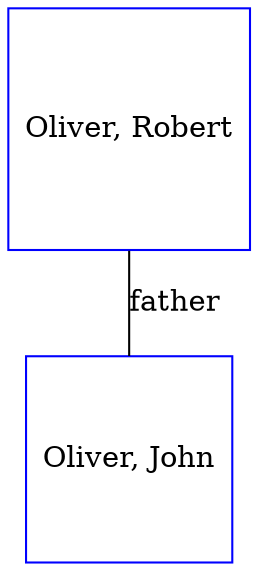 digraph D {
    edge [dir=none];    node [shape=box];    "011661"   [label="Oliver, Robert", shape=box, regular=1, color="blue"] ;
"011662"   [label="Oliver, John", shape=box, regular=1, color="blue"] ;
011661->011662 [label="father",arrowsize=0.0]; 
}